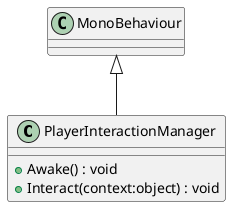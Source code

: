 @startuml
class PlayerInteractionManager {
    + Awake() : void
    + Interact(context:object) : void
}
MonoBehaviour <|-- PlayerInteractionManager
@enduml

